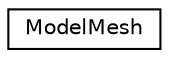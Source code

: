 digraph "Graphical Class Hierarchy"
{
  edge [fontname="Helvetica",fontsize="10",labelfontname="Helvetica",labelfontsize="10"];
  node [fontname="Helvetica",fontsize="10",shape=record];
  rankdir="LR";
  Node1 [label="ModelMesh",height=0.2,width=0.4,color="black", fillcolor="white", style="filled",URL="$class_model_mesh.html"];
}
